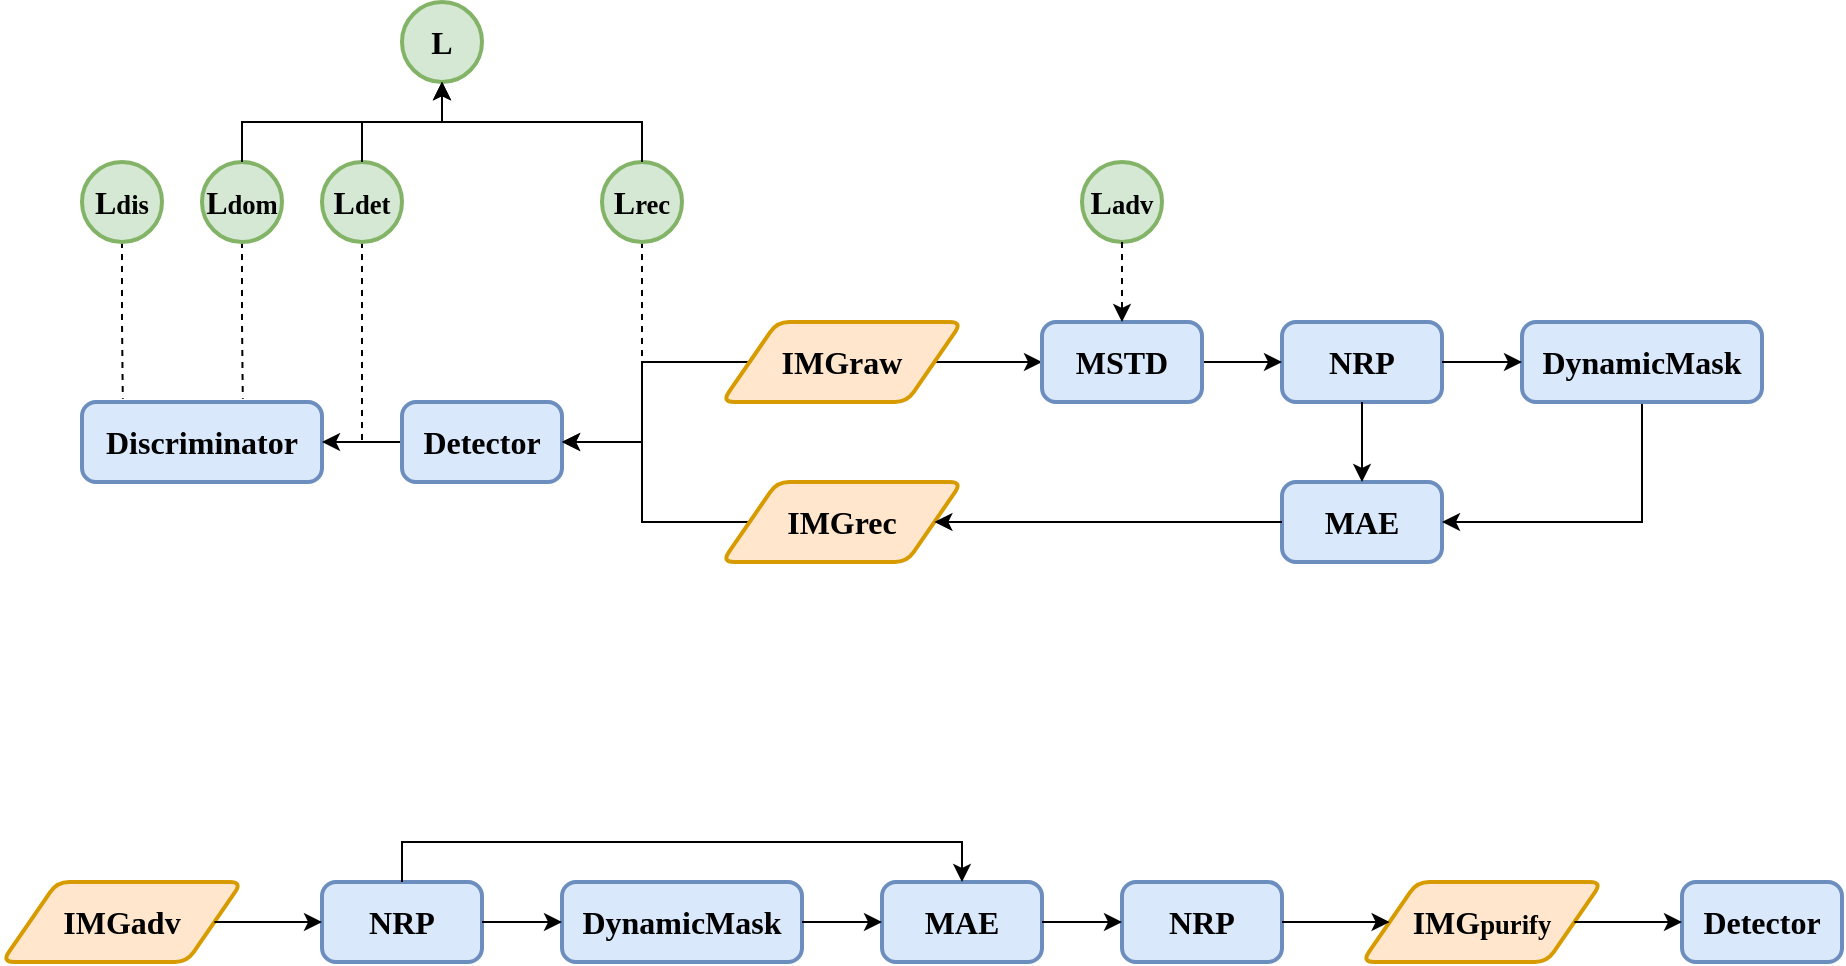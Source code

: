 <mxfile version="18.0.6" type="github">
  <diagram id="JUfm03IPXtEsRL-7KVTj" name="Page-1">
    <mxGraphModel dx="1038" dy="617" grid="1" gridSize="10" guides="1" tooltips="1" connect="1" arrows="1" fold="1" page="1" pageScale="1" pageWidth="2339" pageHeight="3300" math="0" shadow="0">
      <root>
        <mxCell id="0" />
        <mxCell id="1" parent="0" />
        <mxCell id="MZ50J_otFEHrb0MQ2-nP-43" value="" style="group" vertex="1" connectable="0" parent="1">
          <mxGeometry x="240" y="80" width="840" height="280" as="geometry" />
        </mxCell>
        <mxCell id="MZ50J_otFEHrb0MQ2-nP-8" value="&lt;b&gt;Discriminator&lt;/b&gt;" style="rounded=1;whiteSpace=wrap;html=1;absoluteArcSize=1;arcSize=14;strokeWidth=2;fontFamily=Comic Sans MS;fontSize=16;fillColor=#dae8fc;strokeColor=#6c8ebf;" vertex="1" parent="MZ50J_otFEHrb0MQ2-nP-43">
          <mxGeometry y="200" width="120" height="40" as="geometry" />
        </mxCell>
        <mxCell id="MZ50J_otFEHrb0MQ2-nP-33" style="edgeStyle=orthogonalEdgeStyle;rounded=0;orthogonalLoop=1;jettySize=auto;html=1;exitX=0;exitY=0.5;exitDx=0;exitDy=0;entryX=1;entryY=0.5;entryDx=0;entryDy=0;fontFamily=Comic Sans MS;fontSize=16;" edge="1" parent="MZ50J_otFEHrb0MQ2-nP-43" source="MZ50J_otFEHrb0MQ2-nP-13" target="MZ50J_otFEHrb0MQ2-nP-8">
          <mxGeometry relative="1" as="geometry" />
        </mxCell>
        <mxCell id="MZ50J_otFEHrb0MQ2-nP-13" value="&lt;b&gt;Detector&lt;/b&gt;" style="rounded=1;whiteSpace=wrap;html=1;absoluteArcSize=1;arcSize=14;strokeWidth=2;fontFamily=Comic Sans MS;fontSize=16;fillColor=#dae8fc;strokeColor=#6c8ebf;" vertex="1" parent="MZ50J_otFEHrb0MQ2-nP-43">
          <mxGeometry x="160" y="200" width="80" height="40" as="geometry" />
        </mxCell>
        <mxCell id="MZ50J_otFEHrb0MQ2-nP-32" style="edgeStyle=orthogonalEdgeStyle;rounded=0;orthogonalLoop=1;jettySize=auto;html=1;exitX=0.5;exitY=1;exitDx=0;exitDy=0;exitPerimeter=0;fontFamily=Comic Sans MS;fontSize=16;dashed=1;endArrow=none;endFill=0;" edge="1" parent="MZ50J_otFEHrb0MQ2-nP-43" source="MZ50J_otFEHrb0MQ2-nP-23">
          <mxGeometry relative="1" as="geometry">
            <mxPoint x="280" y="180" as="targetPoint" />
          </mxGeometry>
        </mxCell>
        <mxCell id="MZ50J_otFEHrb0MQ2-nP-23" value="&lt;b&gt;L&lt;span style=&quot;font-size: 13.333px;&quot;&gt;rec&lt;/span&gt;&lt;/b&gt;" style="strokeWidth=2;html=1;shape=mxgraph.flowchart.start_2;whiteSpace=wrap;fontFamily=Comic Sans MS;fontSize=16;fillColor=#d5e8d4;strokeColor=#82b366;" vertex="1" parent="MZ50J_otFEHrb0MQ2-nP-43">
          <mxGeometry x="260" y="80" width="40" height="40" as="geometry" />
        </mxCell>
        <mxCell id="MZ50J_otFEHrb0MQ2-nP-37" style="edgeStyle=orthogonalEdgeStyle;rounded=0;orthogonalLoop=1;jettySize=auto;html=1;exitX=0.5;exitY=1;exitDx=0;exitDy=0;exitPerimeter=0;entryX=0.67;entryY=-0.04;entryDx=0;entryDy=0;entryPerimeter=0;dashed=1;fontFamily=Comic Sans MS;fontSize=16;endArrow=none;endFill=0;" edge="1" parent="MZ50J_otFEHrb0MQ2-nP-43" source="MZ50J_otFEHrb0MQ2-nP-24" target="MZ50J_otFEHrb0MQ2-nP-8">
          <mxGeometry relative="1" as="geometry" />
        </mxCell>
        <mxCell id="MZ50J_otFEHrb0MQ2-nP-24" value="&lt;b&gt;L&lt;span style=&quot;font-size: 13.333px;&quot;&gt;dom&lt;br&gt;&lt;/span&gt;&lt;/b&gt;" style="strokeWidth=2;html=1;shape=mxgraph.flowchart.start_2;whiteSpace=wrap;fontFamily=Comic Sans MS;fontSize=16;fillColor=#d5e8d4;strokeColor=#82b366;" vertex="1" parent="MZ50J_otFEHrb0MQ2-nP-43">
          <mxGeometry x="60" y="80" width="40" height="40" as="geometry" />
        </mxCell>
        <mxCell id="MZ50J_otFEHrb0MQ2-nP-38" style="edgeStyle=orthogonalEdgeStyle;rounded=0;orthogonalLoop=1;jettySize=auto;html=1;exitX=0.5;exitY=1;exitDx=0;exitDy=0;exitPerimeter=0;entryX=0.17;entryY=-0.04;entryDx=0;entryDy=0;entryPerimeter=0;dashed=1;fontFamily=Comic Sans MS;fontSize=16;endArrow=none;endFill=0;" edge="1" parent="MZ50J_otFEHrb0MQ2-nP-43" source="MZ50J_otFEHrb0MQ2-nP-25" target="MZ50J_otFEHrb0MQ2-nP-8">
          <mxGeometry relative="1" as="geometry" />
        </mxCell>
        <mxCell id="MZ50J_otFEHrb0MQ2-nP-25" value="&lt;b&gt;L&lt;span style=&quot;font-size: 13.333px;&quot;&gt;dis&lt;br&gt;&lt;/span&gt;&lt;/b&gt;" style="strokeWidth=2;html=1;shape=mxgraph.flowchart.start_2;whiteSpace=wrap;fontFamily=Comic Sans MS;fontSize=16;fillColor=#d5e8d4;strokeColor=#82b366;" vertex="1" parent="MZ50J_otFEHrb0MQ2-nP-43">
          <mxGeometry y="80" width="40" height="40" as="geometry" />
        </mxCell>
        <mxCell id="MZ50J_otFEHrb0MQ2-nP-34" style="edgeStyle=orthogonalEdgeStyle;rounded=0;orthogonalLoop=1;jettySize=auto;html=1;exitX=0.5;exitY=1;exitDx=0;exitDy=0;exitPerimeter=0;fontFamily=Comic Sans MS;fontSize=16;dashed=1;endArrow=none;endFill=0;" edge="1" parent="MZ50J_otFEHrb0MQ2-nP-43" source="MZ50J_otFEHrb0MQ2-nP-26">
          <mxGeometry relative="1" as="geometry">
            <mxPoint x="140" y="220" as="targetPoint" />
          </mxGeometry>
        </mxCell>
        <mxCell id="MZ50J_otFEHrb0MQ2-nP-26" value="&lt;b&gt;L&lt;span style=&quot;font-size: 13.333px;&quot;&gt;det&lt;br&gt;&lt;/span&gt;&lt;/b&gt;" style="strokeWidth=2;html=1;shape=mxgraph.flowchart.start_2;whiteSpace=wrap;fontFamily=Comic Sans MS;fontSize=16;fillColor=#d5e8d4;strokeColor=#82b366;" vertex="1" parent="MZ50J_otFEHrb0MQ2-nP-43">
          <mxGeometry x="120" y="80" width="40" height="40" as="geometry" />
        </mxCell>
        <mxCell id="MZ50J_otFEHrb0MQ2-nP-19" value="&lt;b&gt;L&lt;span style=&quot;font-size: 13.333px;&quot;&gt;adv&lt;/span&gt;&lt;/b&gt;" style="strokeWidth=2;html=1;shape=mxgraph.flowchart.start_2;whiteSpace=wrap;fontFamily=Comic Sans MS;fontSize=16;fillColor=#d5e8d4;strokeColor=#82b366;" vertex="1" parent="MZ50J_otFEHrb0MQ2-nP-43">
          <mxGeometry x="500" y="80" width="40" height="40" as="geometry" />
        </mxCell>
        <mxCell id="MZ50J_otFEHrb0MQ2-nP-3" style="edgeStyle=orthogonalEdgeStyle;rounded=0;orthogonalLoop=1;jettySize=auto;html=1;exitX=1;exitY=0.5;exitDx=0;exitDy=0;entryX=0;entryY=0.5;entryDx=0;entryDy=0;fontFamily=Comic Sans MS;fontSize=16;" edge="1" parent="MZ50J_otFEHrb0MQ2-nP-43" source="MZ50J_otFEHrb0MQ2-nP-1">
          <mxGeometry relative="1" as="geometry">
            <mxPoint x="480" y="180" as="targetPoint" />
          </mxGeometry>
        </mxCell>
        <mxCell id="MZ50J_otFEHrb0MQ2-nP-30" style="edgeStyle=orthogonalEdgeStyle;rounded=0;orthogonalLoop=1;jettySize=auto;html=1;exitX=0;exitY=0.5;exitDx=0;exitDy=0;entryX=1;entryY=0.5;entryDx=0;entryDy=0;fontFamily=Comic Sans MS;fontSize=16;" edge="1" parent="MZ50J_otFEHrb0MQ2-nP-43" source="MZ50J_otFEHrb0MQ2-nP-1" target="MZ50J_otFEHrb0MQ2-nP-13">
          <mxGeometry relative="1" as="geometry" />
        </mxCell>
        <mxCell id="MZ50J_otFEHrb0MQ2-nP-1" value="&lt;b&gt;&lt;font face=&quot;Comic Sans MS&quot; style=&quot;&quot;&gt;&lt;sub style=&quot;&quot;&gt;&lt;span style=&quot;font-size: 16px;&quot;&gt;IMGraw&lt;/span&gt;&lt;/sub&gt;&lt;/font&gt;&lt;/b&gt;" style="shape=parallelogram;html=1;strokeWidth=2;perimeter=parallelogramPerimeter;whiteSpace=wrap;rounded=1;arcSize=12;size=0.23;fillColor=#ffe6cc;strokeColor=#d79b00;" vertex="1" parent="MZ50J_otFEHrb0MQ2-nP-43">
          <mxGeometry x="320" y="160" width="120" height="40" as="geometry" />
        </mxCell>
        <mxCell id="MZ50J_otFEHrb0MQ2-nP-4" value="&lt;b&gt;NRP&lt;/b&gt;" style="rounded=1;whiteSpace=wrap;html=1;absoluteArcSize=1;arcSize=14;strokeWidth=2;fontFamily=Comic Sans MS;fontSize=16;fillColor=#dae8fc;strokeColor=#6c8ebf;" vertex="1" parent="MZ50J_otFEHrb0MQ2-nP-43">
          <mxGeometry x="600" y="160" width="80" height="40" as="geometry" />
        </mxCell>
        <mxCell id="MZ50J_otFEHrb0MQ2-nP-9" style="edgeStyle=orthogonalEdgeStyle;rounded=0;orthogonalLoop=1;jettySize=auto;html=1;exitX=1;exitY=0.5;exitDx=0;exitDy=0;entryX=0;entryY=0.5;entryDx=0;entryDy=0;fontFamily=Comic Sans MS;fontSize=16;" edge="1" parent="MZ50J_otFEHrb0MQ2-nP-43" source="MZ50J_otFEHrb0MQ2-nP-5" target="MZ50J_otFEHrb0MQ2-nP-4">
          <mxGeometry relative="1" as="geometry" />
        </mxCell>
        <mxCell id="MZ50J_otFEHrb0MQ2-nP-5" value="&lt;b&gt;MSTD&lt;/b&gt;" style="rounded=1;whiteSpace=wrap;html=1;absoluteArcSize=1;arcSize=14;strokeWidth=2;fontFamily=Comic Sans MS;fontSize=16;fillColor=#dae8fc;strokeColor=#6c8ebf;" vertex="1" parent="MZ50J_otFEHrb0MQ2-nP-43">
          <mxGeometry x="480" y="160" width="80" height="40" as="geometry" />
        </mxCell>
        <mxCell id="MZ50J_otFEHrb0MQ2-nP-20" style="edgeStyle=orthogonalEdgeStyle;rounded=0;orthogonalLoop=1;jettySize=auto;html=1;exitX=0.5;exitY=1;exitDx=0;exitDy=0;exitPerimeter=0;entryX=0.5;entryY=0;entryDx=0;entryDy=0;fontFamily=Comic Sans MS;fontSize=16;dashed=1;" edge="1" parent="MZ50J_otFEHrb0MQ2-nP-43" source="MZ50J_otFEHrb0MQ2-nP-19" target="MZ50J_otFEHrb0MQ2-nP-5">
          <mxGeometry relative="1" as="geometry" />
        </mxCell>
        <mxCell id="MZ50J_otFEHrb0MQ2-nP-6" value="&lt;b&gt;MAE&lt;/b&gt;" style="rounded=1;whiteSpace=wrap;html=1;absoluteArcSize=1;arcSize=14;strokeWidth=2;fontFamily=Comic Sans MS;fontSize=16;fillColor=#dae8fc;strokeColor=#6c8ebf;" vertex="1" parent="MZ50J_otFEHrb0MQ2-nP-43">
          <mxGeometry x="600" y="240" width="80" height="40" as="geometry" />
        </mxCell>
        <mxCell id="MZ50J_otFEHrb0MQ2-nP-27" style="edgeStyle=orthogonalEdgeStyle;rounded=0;orthogonalLoop=1;jettySize=auto;html=1;exitX=0.5;exitY=1;exitDx=0;exitDy=0;entryX=0.5;entryY=0;entryDx=0;entryDy=0;fontFamily=Comic Sans MS;fontSize=16;" edge="1" parent="MZ50J_otFEHrb0MQ2-nP-43" source="MZ50J_otFEHrb0MQ2-nP-4" target="MZ50J_otFEHrb0MQ2-nP-6">
          <mxGeometry relative="1" as="geometry" />
        </mxCell>
        <mxCell id="MZ50J_otFEHrb0MQ2-nP-28" style="edgeStyle=orthogonalEdgeStyle;rounded=0;orthogonalLoop=1;jettySize=auto;html=1;exitX=0.5;exitY=1;exitDx=0;exitDy=0;entryX=1;entryY=0.5;entryDx=0;entryDy=0;fontFamily=Comic Sans MS;fontSize=16;" edge="1" parent="MZ50J_otFEHrb0MQ2-nP-43" source="MZ50J_otFEHrb0MQ2-nP-7" target="MZ50J_otFEHrb0MQ2-nP-6">
          <mxGeometry relative="1" as="geometry" />
        </mxCell>
        <mxCell id="MZ50J_otFEHrb0MQ2-nP-7" value="&lt;b&gt;DynamicMask&lt;/b&gt;" style="rounded=1;whiteSpace=wrap;html=1;absoluteArcSize=1;arcSize=14;strokeWidth=2;fontFamily=Comic Sans MS;fontSize=16;fillColor=#dae8fc;strokeColor=#6c8ebf;" vertex="1" parent="MZ50J_otFEHrb0MQ2-nP-43">
          <mxGeometry x="720" y="160" width="120" height="40" as="geometry" />
        </mxCell>
        <mxCell id="MZ50J_otFEHrb0MQ2-nP-10" style="edgeStyle=orthogonalEdgeStyle;rounded=0;orthogonalLoop=1;jettySize=auto;html=1;exitX=1;exitY=0.5;exitDx=0;exitDy=0;entryX=0;entryY=0.5;entryDx=0;entryDy=0;fontFamily=Comic Sans MS;fontSize=16;" edge="1" parent="MZ50J_otFEHrb0MQ2-nP-43" source="MZ50J_otFEHrb0MQ2-nP-4" target="MZ50J_otFEHrb0MQ2-nP-7">
          <mxGeometry relative="1" as="geometry" />
        </mxCell>
        <mxCell id="MZ50J_otFEHrb0MQ2-nP-31" style="edgeStyle=orthogonalEdgeStyle;rounded=0;orthogonalLoop=1;jettySize=auto;html=1;exitX=0;exitY=0.5;exitDx=0;exitDy=0;entryX=1;entryY=0.5;entryDx=0;entryDy=0;fontFamily=Comic Sans MS;fontSize=16;" edge="1" parent="MZ50J_otFEHrb0MQ2-nP-43" source="MZ50J_otFEHrb0MQ2-nP-14" target="MZ50J_otFEHrb0MQ2-nP-13">
          <mxGeometry relative="1" as="geometry" />
        </mxCell>
        <mxCell id="MZ50J_otFEHrb0MQ2-nP-14" value="&lt;b&gt;&lt;font face=&quot;Comic Sans MS&quot; style=&quot;&quot;&gt;&lt;sub style=&quot;&quot;&gt;&lt;span style=&quot;font-size: 16px;&quot;&gt;IMGrec&lt;/span&gt;&lt;/sub&gt;&lt;/font&gt;&lt;/b&gt;" style="shape=parallelogram;html=1;strokeWidth=2;perimeter=parallelogramPerimeter;whiteSpace=wrap;rounded=1;arcSize=12;size=0.23;fillColor=#ffe6cc;strokeColor=#d79b00;" vertex="1" parent="MZ50J_otFEHrb0MQ2-nP-43">
          <mxGeometry x="320" y="240" width="120" height="40" as="geometry" />
        </mxCell>
        <mxCell id="MZ50J_otFEHrb0MQ2-nP-29" style="edgeStyle=orthogonalEdgeStyle;rounded=0;orthogonalLoop=1;jettySize=auto;html=1;exitX=0;exitY=0.5;exitDx=0;exitDy=0;fontFamily=Comic Sans MS;fontSize=16;" edge="1" parent="MZ50J_otFEHrb0MQ2-nP-43" source="MZ50J_otFEHrb0MQ2-nP-6" target="MZ50J_otFEHrb0MQ2-nP-14">
          <mxGeometry relative="1" as="geometry" />
        </mxCell>
        <mxCell id="MZ50J_otFEHrb0MQ2-nP-39" value="&lt;b&gt;L&lt;span style=&quot;font-size: 13.333px;&quot;&gt;&lt;br&gt;&lt;/span&gt;&lt;/b&gt;" style="strokeWidth=2;html=1;shape=mxgraph.flowchart.start_2;whiteSpace=wrap;fontFamily=Comic Sans MS;fontSize=16;fillColor=#d5e8d4;strokeColor=#82b366;" vertex="1" parent="MZ50J_otFEHrb0MQ2-nP-43">
          <mxGeometry x="160" width="40" height="40" as="geometry" />
        </mxCell>
        <mxCell id="MZ50J_otFEHrb0MQ2-nP-42" style="edgeStyle=orthogonalEdgeStyle;rounded=0;orthogonalLoop=1;jettySize=auto;html=1;exitX=0.5;exitY=0;exitDx=0;exitDy=0;exitPerimeter=0;entryX=0.5;entryY=1;entryDx=0;entryDy=0;entryPerimeter=0;fontFamily=Comic Sans MS;fontSize=16;endArrow=classic;endFill=1;" edge="1" parent="MZ50J_otFEHrb0MQ2-nP-43" source="MZ50J_otFEHrb0MQ2-nP-23" target="MZ50J_otFEHrb0MQ2-nP-39">
          <mxGeometry relative="1" as="geometry" />
        </mxCell>
        <mxCell id="MZ50J_otFEHrb0MQ2-nP-40" style="edgeStyle=orthogonalEdgeStyle;rounded=0;orthogonalLoop=1;jettySize=auto;html=1;exitX=0.5;exitY=0;exitDx=0;exitDy=0;exitPerimeter=0;entryX=0.5;entryY=1;entryDx=0;entryDy=0;entryPerimeter=0;fontFamily=Comic Sans MS;fontSize=16;endArrow=classic;endFill=1;" edge="1" parent="MZ50J_otFEHrb0MQ2-nP-43" source="MZ50J_otFEHrb0MQ2-nP-24" target="MZ50J_otFEHrb0MQ2-nP-39">
          <mxGeometry relative="1" as="geometry" />
        </mxCell>
        <mxCell id="MZ50J_otFEHrb0MQ2-nP-41" style="edgeStyle=orthogonalEdgeStyle;rounded=0;orthogonalLoop=1;jettySize=auto;html=1;exitX=0.5;exitY=0;exitDx=0;exitDy=0;exitPerimeter=0;entryX=0.5;entryY=1;entryDx=0;entryDy=0;entryPerimeter=0;fontFamily=Comic Sans MS;fontSize=16;endArrow=classic;endFill=1;" edge="1" parent="MZ50J_otFEHrb0MQ2-nP-43" source="MZ50J_otFEHrb0MQ2-nP-26" target="MZ50J_otFEHrb0MQ2-nP-39">
          <mxGeometry relative="1" as="geometry" />
        </mxCell>
        <mxCell id="MZ50J_otFEHrb0MQ2-nP-64" value="" style="group" vertex="1" connectable="0" parent="1">
          <mxGeometry x="200" y="520" width="920" height="40" as="geometry" />
        </mxCell>
        <mxCell id="MZ50J_otFEHrb0MQ2-nP-44" value="&lt;b&gt;&lt;font face=&quot;Comic Sans MS&quot; style=&quot;&quot;&gt;&lt;sub style=&quot;&quot;&gt;&lt;span style=&quot;font-size: 16px;&quot;&gt;IMGadv&lt;/span&gt;&lt;/sub&gt;&lt;/font&gt;&lt;/b&gt;" style="shape=parallelogram;html=1;strokeWidth=2;perimeter=parallelogramPerimeter;whiteSpace=wrap;rounded=1;arcSize=12;size=0.23;fillColor=#ffe6cc;strokeColor=#d79b00;" vertex="1" parent="MZ50J_otFEHrb0MQ2-nP-64">
          <mxGeometry width="120" height="40" as="geometry" />
        </mxCell>
        <mxCell id="MZ50J_otFEHrb0MQ2-nP-45" value="&lt;b&gt;NRP&lt;/b&gt;" style="rounded=1;whiteSpace=wrap;html=1;absoluteArcSize=1;arcSize=14;strokeWidth=2;fontFamily=Comic Sans MS;fontSize=16;fillColor=#dae8fc;strokeColor=#6c8ebf;" vertex="1" parent="MZ50J_otFEHrb0MQ2-nP-64">
          <mxGeometry x="160" width="80" height="40" as="geometry" />
        </mxCell>
        <mxCell id="MZ50J_otFEHrb0MQ2-nP-49" style="edgeStyle=orthogonalEdgeStyle;rounded=0;orthogonalLoop=1;jettySize=auto;html=1;exitX=1;exitY=0.5;exitDx=0;exitDy=0;entryX=0;entryY=0.5;entryDx=0;entryDy=0;fontFamily=Comic Sans MS;fontSize=16;endArrow=classic;endFill=1;" edge="1" parent="MZ50J_otFEHrb0MQ2-nP-64" source="MZ50J_otFEHrb0MQ2-nP-44" target="MZ50J_otFEHrb0MQ2-nP-45">
          <mxGeometry relative="1" as="geometry" />
        </mxCell>
        <mxCell id="MZ50J_otFEHrb0MQ2-nP-46" value="&lt;b&gt;DynamicMask&lt;/b&gt;" style="rounded=1;whiteSpace=wrap;html=1;absoluteArcSize=1;arcSize=14;strokeWidth=2;fontFamily=Comic Sans MS;fontSize=16;fillColor=#dae8fc;strokeColor=#6c8ebf;" vertex="1" parent="MZ50J_otFEHrb0MQ2-nP-64">
          <mxGeometry x="280" width="120" height="40" as="geometry" />
        </mxCell>
        <mxCell id="MZ50J_otFEHrb0MQ2-nP-52" style="edgeStyle=orthogonalEdgeStyle;rounded=0;orthogonalLoop=1;jettySize=auto;html=1;exitX=1;exitY=0.5;exitDx=0;exitDy=0;entryX=0;entryY=0.5;entryDx=0;entryDy=0;fontFamily=Comic Sans MS;fontSize=16;endArrow=classic;endFill=1;" edge="1" parent="MZ50J_otFEHrb0MQ2-nP-64" source="MZ50J_otFEHrb0MQ2-nP-45" target="MZ50J_otFEHrb0MQ2-nP-46">
          <mxGeometry relative="1" as="geometry" />
        </mxCell>
        <mxCell id="MZ50J_otFEHrb0MQ2-nP-47" value="&lt;b&gt;MAE&lt;/b&gt;" style="rounded=1;whiteSpace=wrap;html=1;absoluteArcSize=1;arcSize=14;strokeWidth=2;fontFamily=Comic Sans MS;fontSize=16;fillColor=#dae8fc;strokeColor=#6c8ebf;" vertex="1" parent="MZ50J_otFEHrb0MQ2-nP-64">
          <mxGeometry x="440" width="80" height="40" as="geometry" />
        </mxCell>
        <mxCell id="MZ50J_otFEHrb0MQ2-nP-63" style="edgeStyle=orthogonalEdgeStyle;rounded=0;orthogonalLoop=1;jettySize=auto;html=1;exitX=0.5;exitY=0;exitDx=0;exitDy=0;entryX=0.5;entryY=0;entryDx=0;entryDy=0;fontFamily=Comic Sans MS;fontSize=16;endArrow=classic;endFill=1;" edge="1" parent="MZ50J_otFEHrb0MQ2-nP-64" source="MZ50J_otFEHrb0MQ2-nP-45" target="MZ50J_otFEHrb0MQ2-nP-47">
          <mxGeometry relative="1" as="geometry" />
        </mxCell>
        <mxCell id="MZ50J_otFEHrb0MQ2-nP-59" style="edgeStyle=orthogonalEdgeStyle;rounded=0;orthogonalLoop=1;jettySize=auto;html=1;exitX=1;exitY=0.5;exitDx=0;exitDy=0;entryX=0;entryY=0.5;entryDx=0;entryDy=0;fontFamily=Comic Sans MS;fontSize=16;endArrow=classic;endFill=1;" edge="1" parent="MZ50J_otFEHrb0MQ2-nP-64" source="MZ50J_otFEHrb0MQ2-nP-46" target="MZ50J_otFEHrb0MQ2-nP-47">
          <mxGeometry relative="1" as="geometry" />
        </mxCell>
        <mxCell id="MZ50J_otFEHrb0MQ2-nP-50" value="&lt;b&gt;NRP&lt;/b&gt;" style="rounded=1;whiteSpace=wrap;html=1;absoluteArcSize=1;arcSize=14;strokeWidth=2;fontFamily=Comic Sans MS;fontSize=16;fillColor=#dae8fc;strokeColor=#6c8ebf;" vertex="1" parent="MZ50J_otFEHrb0MQ2-nP-64">
          <mxGeometry x="560" width="80" height="40" as="geometry" />
        </mxCell>
        <mxCell id="MZ50J_otFEHrb0MQ2-nP-60" style="edgeStyle=orthogonalEdgeStyle;rounded=0;orthogonalLoop=1;jettySize=auto;html=1;exitX=1;exitY=0.5;exitDx=0;exitDy=0;entryX=0;entryY=0.5;entryDx=0;entryDy=0;fontFamily=Comic Sans MS;fontSize=16;endArrow=classic;endFill=1;" edge="1" parent="MZ50J_otFEHrb0MQ2-nP-64" source="MZ50J_otFEHrb0MQ2-nP-47" target="MZ50J_otFEHrb0MQ2-nP-50">
          <mxGeometry relative="1" as="geometry" />
        </mxCell>
        <mxCell id="MZ50J_otFEHrb0MQ2-nP-51" value="&lt;b&gt;&lt;font face=&quot;Comic Sans MS&quot; style=&quot;font-size: 16px;&quot;&gt;IMG&lt;/font&gt;&lt;font face=&quot;Comic Sans MS&quot; style=&quot;font-size: 13.333px;&quot;&gt;purify&lt;/font&gt;&lt;/b&gt;" style="shape=parallelogram;html=1;strokeWidth=2;perimeter=parallelogramPerimeter;whiteSpace=wrap;rounded=1;arcSize=12;size=0.23;fillColor=#ffe6cc;strokeColor=#d79b00;" vertex="1" parent="MZ50J_otFEHrb0MQ2-nP-64">
          <mxGeometry x="680" width="120" height="40" as="geometry" />
        </mxCell>
        <mxCell id="MZ50J_otFEHrb0MQ2-nP-61" style="edgeStyle=orthogonalEdgeStyle;rounded=0;orthogonalLoop=1;jettySize=auto;html=1;exitX=1;exitY=0.5;exitDx=0;exitDy=0;entryX=0;entryY=0.5;entryDx=0;entryDy=0;fontFamily=Comic Sans MS;fontSize=16;endArrow=classic;endFill=1;" edge="1" parent="MZ50J_otFEHrb0MQ2-nP-64" source="MZ50J_otFEHrb0MQ2-nP-50" target="MZ50J_otFEHrb0MQ2-nP-51">
          <mxGeometry relative="1" as="geometry" />
        </mxCell>
        <mxCell id="MZ50J_otFEHrb0MQ2-nP-58" value="&lt;b&gt;Detector&lt;/b&gt;" style="rounded=1;whiteSpace=wrap;html=1;absoluteArcSize=1;arcSize=14;strokeWidth=2;fontFamily=Comic Sans MS;fontSize=16;fillColor=#dae8fc;strokeColor=#6c8ebf;" vertex="1" parent="MZ50J_otFEHrb0MQ2-nP-64">
          <mxGeometry x="840" width="80" height="40" as="geometry" />
        </mxCell>
        <mxCell id="MZ50J_otFEHrb0MQ2-nP-62" style="edgeStyle=orthogonalEdgeStyle;rounded=0;orthogonalLoop=1;jettySize=auto;html=1;exitX=1;exitY=0.5;exitDx=0;exitDy=0;entryX=0;entryY=0.5;entryDx=0;entryDy=0;fontFamily=Comic Sans MS;fontSize=16;endArrow=classic;endFill=1;" edge="1" parent="MZ50J_otFEHrb0MQ2-nP-64" source="MZ50J_otFEHrb0MQ2-nP-51" target="MZ50J_otFEHrb0MQ2-nP-58">
          <mxGeometry relative="1" as="geometry" />
        </mxCell>
      </root>
    </mxGraphModel>
  </diagram>
</mxfile>
